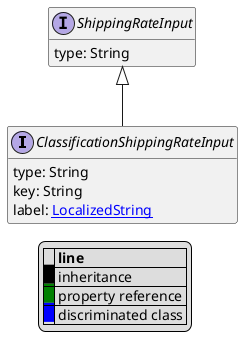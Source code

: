 @startuml

hide empty fields
hide empty methods
legend
|= |= line |
|<back:black>   </back>| inheritance |
|<back:green>   </back>| property reference |
|<back:blue>   </back>| discriminated class |
endlegend
interface ClassificationShippingRateInput [[ClassificationShippingRateInput.svg]] extends ShippingRateInput {
    type: String
    key: String
    label: [[LocalizedString.svg LocalizedString]]
}
interface ShippingRateInput [[ShippingRateInput.svg]]  {
    type: String
}





@enduml

